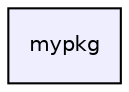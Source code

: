 digraph "mypkg" {
  compound=true
  node [ fontsize="10", fontname="Helvetica"];
  edge [ labelfontsize="10", labelfontname="Helvetica"];
  dir_20d717051e473444d89df09e9850c796 [shape=box, label="mypkg", style="filled", fillcolor="#eeeeff", pencolor="black", URL="dir_20d717051e473444d89df09e9850c796.html"];
}
